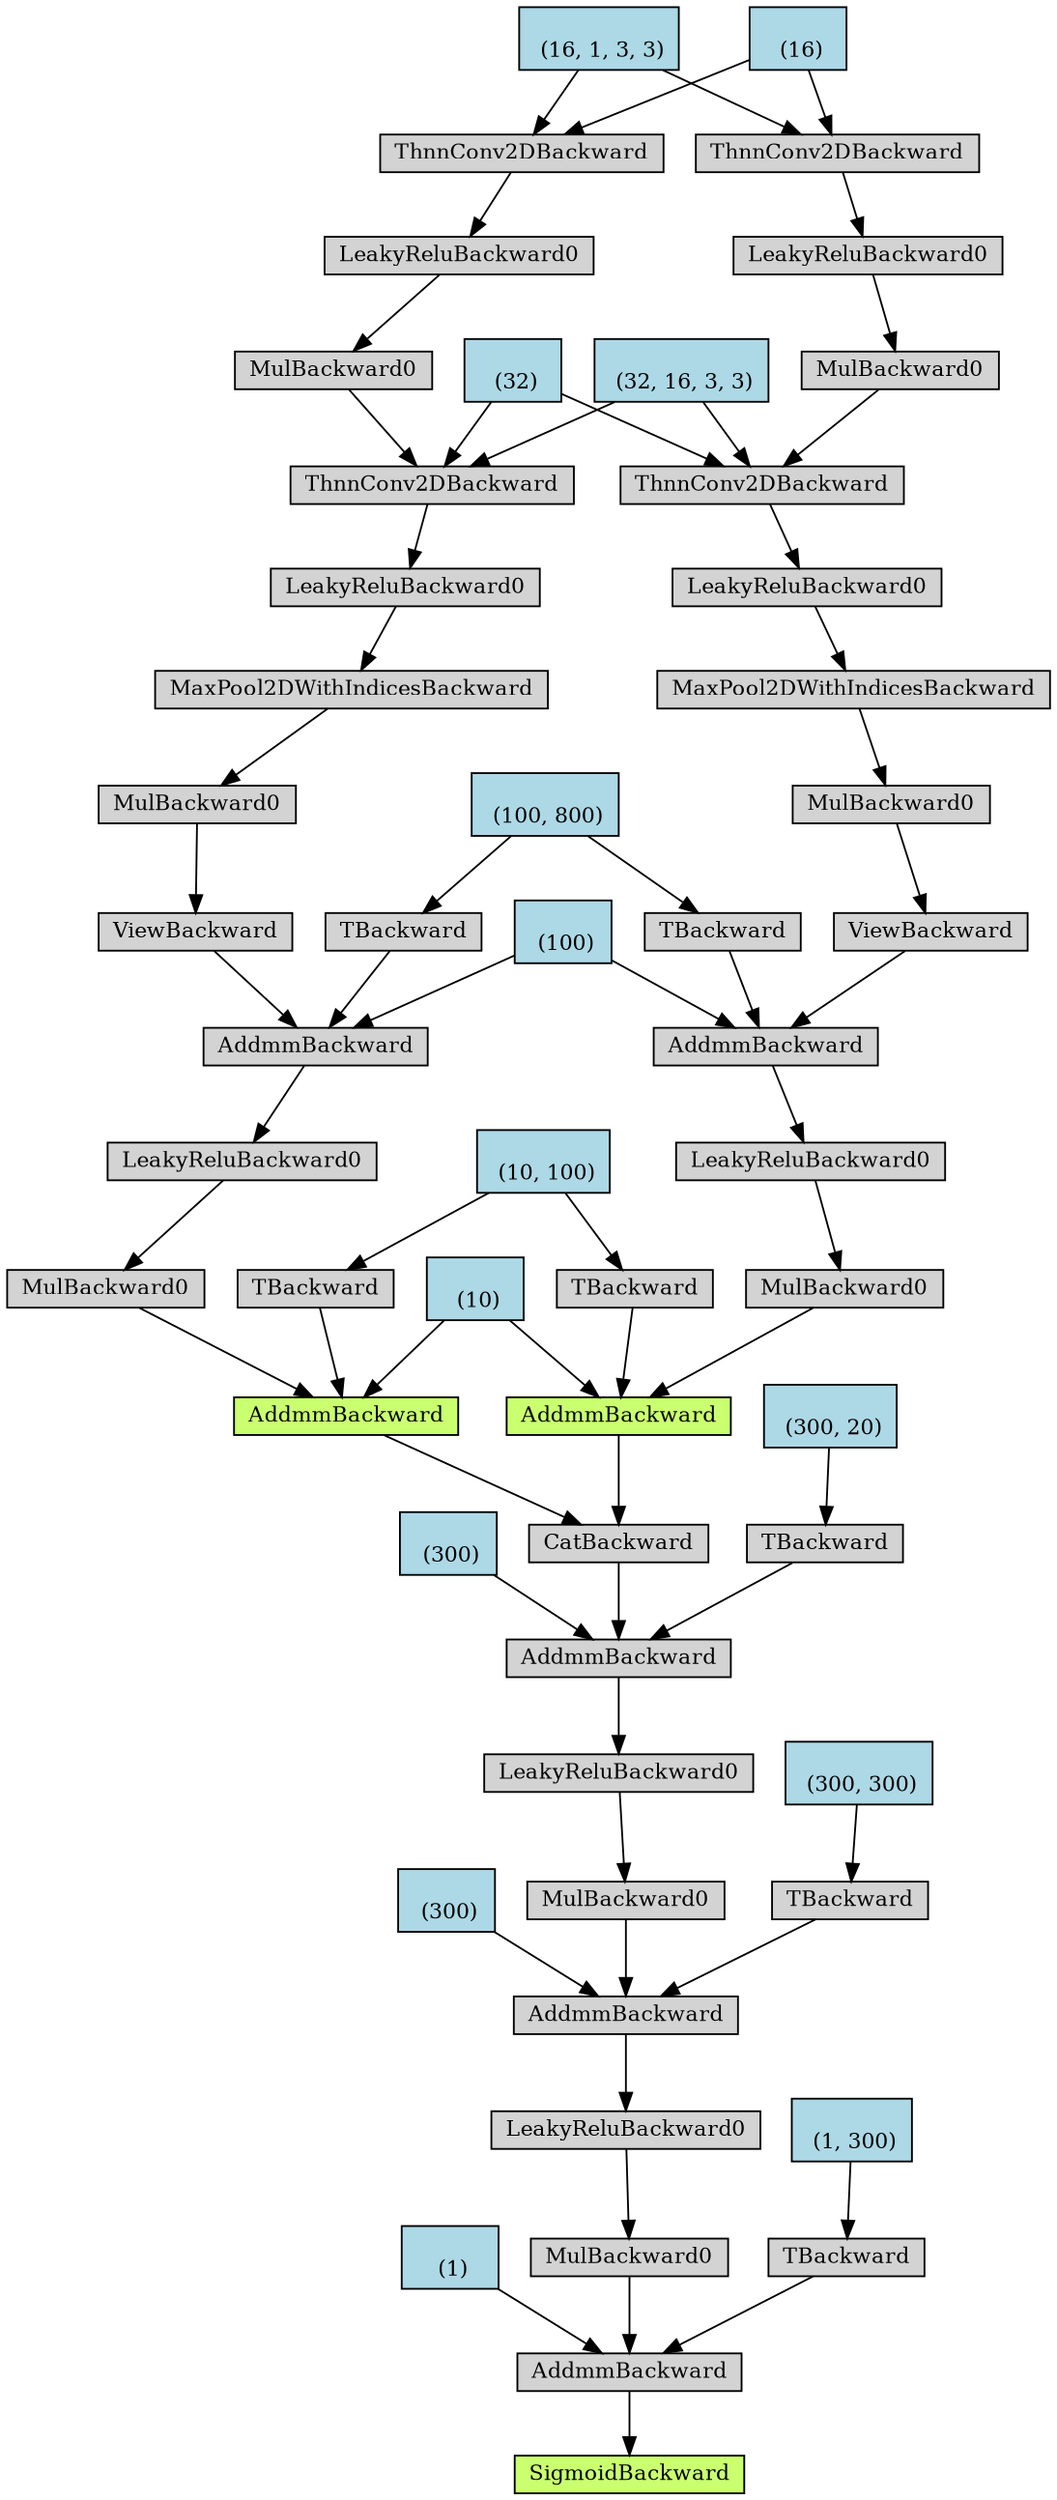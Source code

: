 digraph {
	graph [size="17.25,17.25"]
	node [align=left fontsize=12 height=0.2 ranksep=0.1 shape=box style=filled]
	2405911921384 [label=AddmmBackward fillcolor=darkolivegreen1]
	2405911921552 -> 2405911921384
	2405911921552 [label="
 (10)" fillcolor=lightblue]
	2405911921608 -> 2405911921384
	2405911921608 [label=MulBackward0]
	2405911921832 -> 2405911921608
	2405911921832 [label=LeakyReluBackward0]
	2405911921944 -> 2405911921832
	2405911921944 [label=AddmmBackward]
	2405911922056 -> 2405911921944
	2405911922056 [label="
 (100)" fillcolor=lightblue]
	2405911922112 -> 2405911921944
	2405911922112 [label=ViewBackward]
	2405911922336 -> 2405911922112
	2405911922336 [label=MulBackward0]
	2405911922392 -> 2405911922336
	2405911922392 [label=MaxPool2DWithIndicesBackward]
	2405911922504 -> 2405911922392
	2405911922504 [label=LeakyReluBackward0]
	2405911922616 -> 2405911922504
	2405911922616 [label=ThnnConv2DBackward]
	2405911922728 -> 2405911922616
	2405911922728 [label=MulBackward0]
	2405911922952 -> 2405911922728
	2405911922952 [label=LeakyReluBackward0]
	2405911923064 -> 2405911922952
	2405911923064 [label=ThnnConv2DBackward]
	2405911923176 -> 2405911923064
	2405911923176 [label="
 (16, 1, 3, 3)" fillcolor=lightblue]
	2405911923232 -> 2405911923064
	2405911923232 [label="
 (16)" fillcolor=lightblue]
	2405911922784 -> 2405911922616
	2405911922784 [label="
 (32, 16, 3, 3)" fillcolor=lightblue]
	2405911922840 -> 2405911922616
	2405911922840 [label="
 (32)" fillcolor=lightblue]
	2405911922168 -> 2405911921944
	2405911922168 [label=TBackward]
	2405911922280 -> 2405911922168
	2405911922280 [label="
 (100, 800)" fillcolor=lightblue]
	2405911921664 -> 2405911921384
	2405911921664 [label=TBackward]
	2405911921776 -> 2405911921664
	2405911921776 [label="
 (10, 100)" fillcolor=lightblue]
	2405911921440 [label=AddmmBackward fillcolor=darkolivegreen1]
	2405911921552 -> 2405911921440
	2405911921720 -> 2405911921440
	2405911921720 [label=MulBackward0]
	2405911922448 -> 2405911921720
	2405911922448 [label=LeakyReluBackward0]
	2405911922896 -> 2405911922448
	2405911922896 [label=AddmmBackward]
	2405911922056 -> 2405911922896
	2405911923288 -> 2405911922896
	2405911923288 [label=ViewBackward]
	2405911923344 -> 2405911923288
	2405911923344 [label=MulBackward0]
	2405911923456 -> 2405911923344
	2405911923456 [label=MaxPool2DWithIndicesBackward]
	2405911923568 -> 2405911923456
	2405911923568 [label=LeakyReluBackward0]
	2405911923680 -> 2405911923568
	2405911923680 [label=ThnnConv2DBackward]
	2405911923792 -> 2405911923680
	2405911923792 [label=MulBackward0]
	2405911923904 -> 2405911923792
	2405911923904 [label=LeakyReluBackward0]
	2405911924016 -> 2405911923904
	2405911924016 [label=ThnnConv2DBackward]
	2405911923176 -> 2405911924016
	2405911923232 -> 2405911924016
	2405911922784 -> 2405911923680
	2405911922840 -> 2405911923680
	2405911923120 -> 2405911922896
	2405911923120 [label=TBackward]
	2405911922280 -> 2405911923120
	2405911922000 -> 2405911921440
	2405911922000 [label=TBackward]
	2405911921776 -> 2405911922000
	2405911921496 [label=SigmoidBackward fillcolor=darkolivegreen1]
	2405911922224 -> 2405911921496
	2405911922224 [label=AddmmBackward]
	2405911922560 -> 2405911922224
	2405911922560 [label="
 (1)" fillcolor=lightblue]
	2405911923008 -> 2405911922224
	2405911923008 [label=MulBackward0]
	2405911923736 -> 2405911923008
	2405911923736 [label=LeakyReluBackward0]
	2405911923848 -> 2405911923736
	2405911923848 [label=AddmmBackward]
	2405911924072 -> 2405911923848
	2405911924072 [label="
 (300)" fillcolor=lightblue]
	2405911924128 -> 2405911923848
	2405911924128 [label=MulBackward0]
	2405911924352 -> 2405911924128
	2405911924352 [label=LeakyReluBackward0]
	2405911924408 -> 2405911924352
	2405911924408 [label=AddmmBackward]
	2405911924520 -> 2405911924408
	2405911924520 [label="
 (300)" fillcolor=lightblue]
	2405911924576 -> 2405911924408
	2405911924576 [label=CatBackward]
	2405911921384 -> 2405911924576
	2405911921440 -> 2405911924576
	2405911924632 -> 2405911924408
	2405911924632 [label=TBackward]
	2405911928960 -> 2405911924632
	2405911928960 [label="
 (300, 20)" fillcolor=lightblue]
	2405911924184 -> 2405911923848
	2405911924184 [label=TBackward]
	2405911924296 -> 2405911924184
	2405911924296 [label="
 (300, 300)" fillcolor=lightblue]
	2405911923400 -> 2405911922224
	2405911923400 [label=TBackward]
	2405911923624 -> 2405911923400
	2405911923624 [label="
 (1, 300)" fillcolor=lightblue]
}
